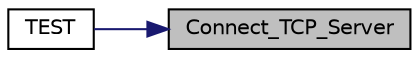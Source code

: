 digraph "Connect_TCP_Server"
{
 // LATEX_PDF_SIZE
  edge [fontname="Helvetica",fontsize="10",labelfontname="Helvetica",labelfontsize="10"];
  node [fontname="Helvetica",fontsize="10",shape=record];
  rankdir="RL";
  Node1 [label="Connect_TCP_Server",height=0.2,width=0.4,color="black", fillcolor="grey75", style="filled", fontcolor="black",tooltip="This function handles AT commands to connect TCP server."];
  Node1 -> Node2 [dir="back",color="midnightblue",fontsize="10",style="solid",fontname="Helvetica"];
  Node2 [label="TEST",height=0.2,width=0.4,color="black", fillcolor="white", style="filled",URL="$tests_8cpp.html#a6517483a82fd3d30077e992d167b9894",tooltip=" "];
}
